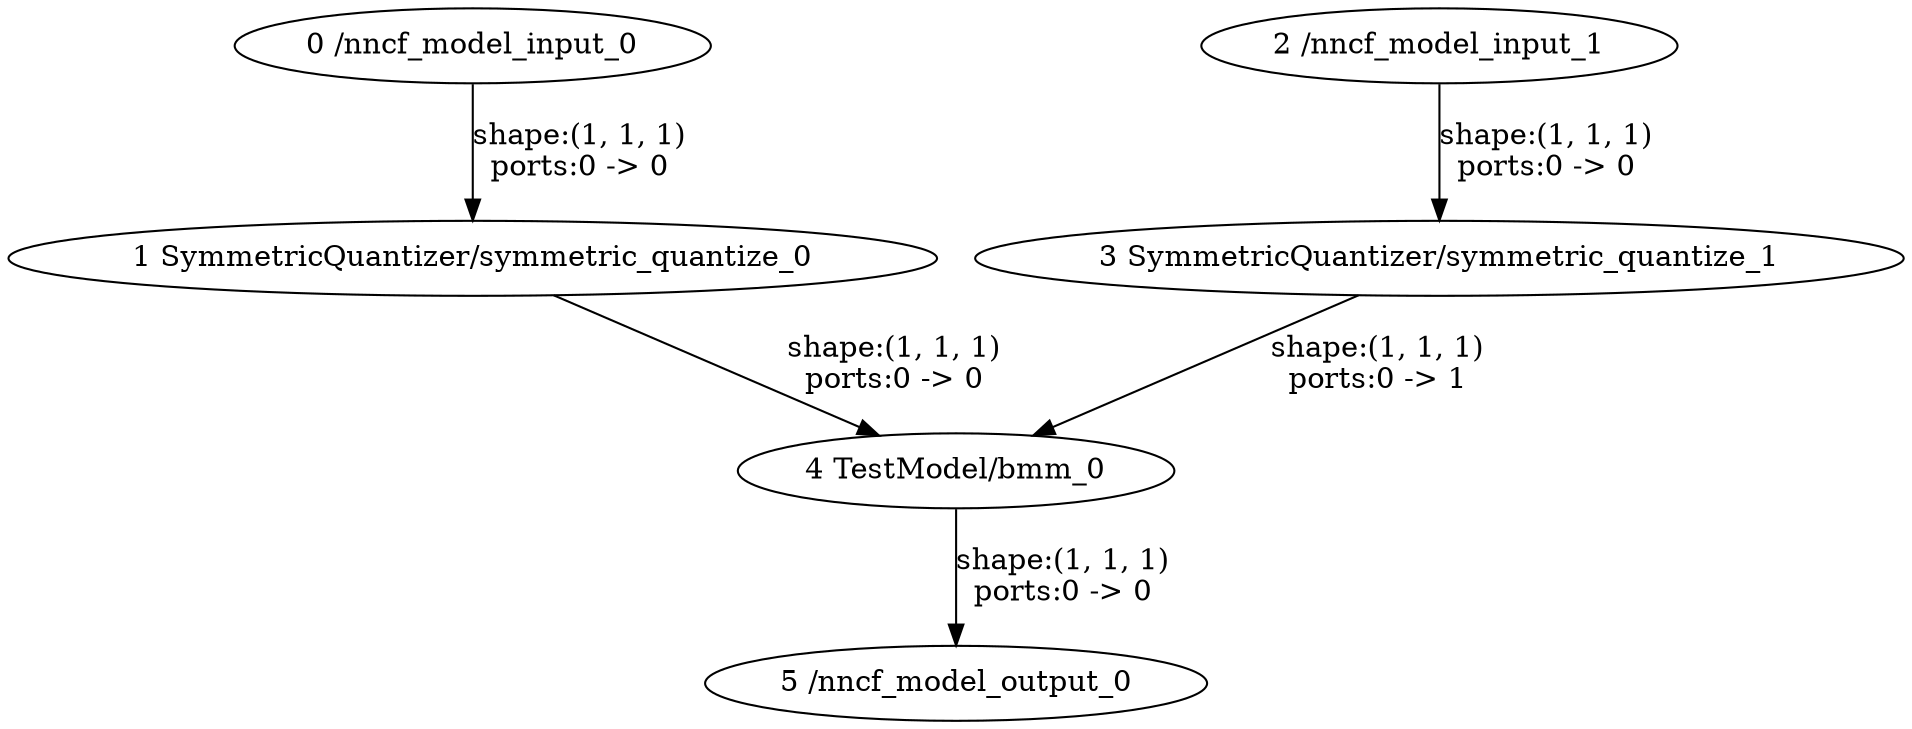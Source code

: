 strict digraph  {
"0 /nncf_model_input_0" [id=0, type=nncf_model_input];
"1 SymmetricQuantizer/symmetric_quantize_0" [id=1, type=symmetric_quantize];
"2 /nncf_model_input_1" [id=2, type=nncf_model_input];
"3 SymmetricQuantizer/symmetric_quantize_1" [id=3, type=symmetric_quantize];
"4 TestModel/bmm_0" [id=4, type=bmm];
"5 /nncf_model_output_0" [id=5, type=nncf_model_output];
"0 /nncf_model_input_0" -> "1 SymmetricQuantizer/symmetric_quantize_0"  [label="shape:(1, 1, 1)\nports:0 -> 0", style=solid];
"1 SymmetricQuantizer/symmetric_quantize_0" -> "4 TestModel/bmm_0"  [label="shape:(1, 1, 1)\nports:0 -> 0", style=solid];
"2 /nncf_model_input_1" -> "3 SymmetricQuantizer/symmetric_quantize_1"  [label="shape:(1, 1, 1)\nports:0 -> 0", style=solid];
"3 SymmetricQuantizer/symmetric_quantize_1" -> "4 TestModel/bmm_0"  [label="shape:(1, 1, 1)\nports:0 -> 1", style=solid];
"4 TestModel/bmm_0" -> "5 /nncf_model_output_0"  [label="shape:(1, 1, 1)\nports:0 -> 0", style=solid];
}
